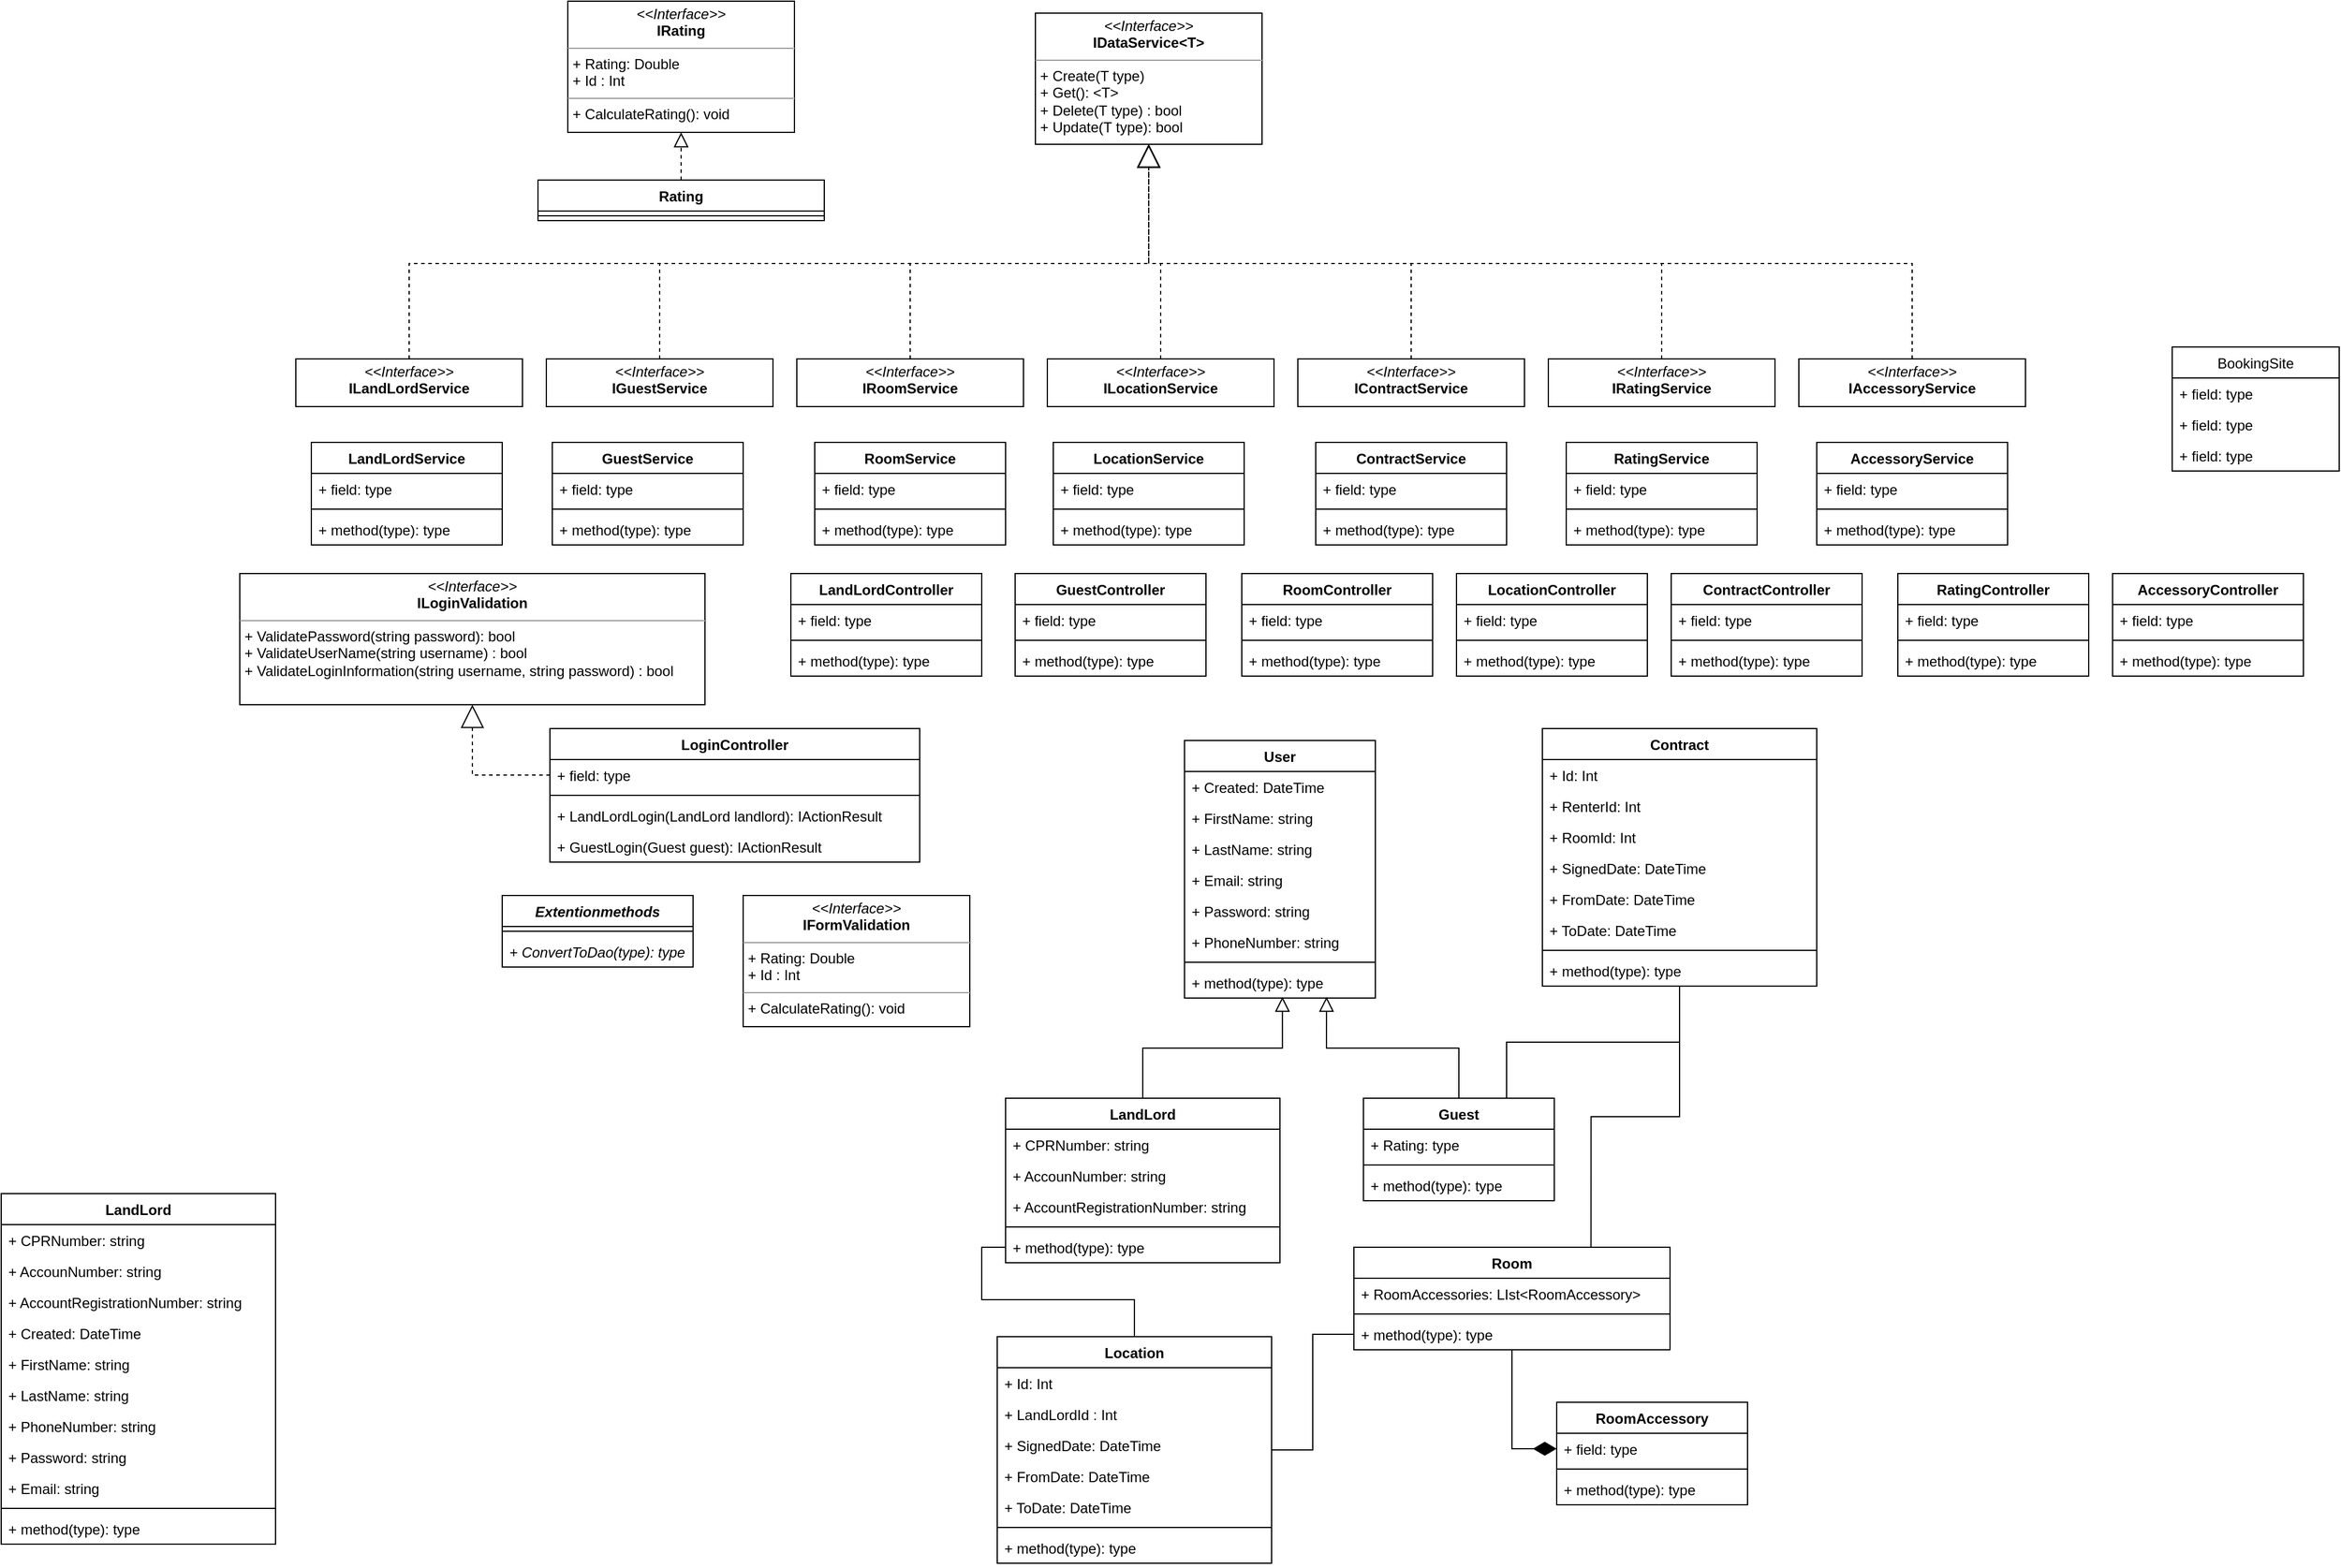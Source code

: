 <mxfile version="21.6.5" type="device">
  <diagram id="4biQvmDp_Y_yOpduVmmc" name="Side-1">
    <mxGraphModel dx="2876" dy="2363" grid="1" gridSize="10" guides="1" tooltips="1" connect="1" arrows="1" fold="1" page="1" pageScale="1" pageWidth="827" pageHeight="1169" math="0" shadow="0">
      <root>
        <mxCell id="0" />
        <mxCell id="1" parent="0" />
        <mxCell id="kvWDK8RokgoOGyrOA1Ub-29" style="edgeStyle=orthogonalEdgeStyle;rounded=0;orthogonalLoop=1;jettySize=auto;html=1;entryX=0.5;entryY=1;entryDx=0;entryDy=0;endArrow=block;endFill=0;startSize=10;endSize=17;dashed=1;" parent="1" source="kvWDK8RokgoOGyrOA1Ub-128" target="kvWDK8RokgoOGyrOA1Ub-27" edge="1">
          <mxGeometry relative="1" as="geometry" />
        </mxCell>
        <mxCell id="f2kxI_nlf2NyQbrQ8l73-9" value="User" style="swimlane;fontStyle=1;align=center;verticalAlign=top;childLayout=stackLayout;horizontal=1;startSize=26;horizontalStack=0;resizeParent=1;resizeParentMax=0;resizeLast=0;collapsible=1;marginBottom=0;" parent="1" vertex="1">
          <mxGeometry x="332" y="-410" width="160" height="216" as="geometry" />
        </mxCell>
        <mxCell id="f2kxI_nlf2NyQbrQ8l73-21" value="+ Created: DateTime" style="text;strokeColor=none;fillColor=none;align=left;verticalAlign=top;spacingLeft=4;spacingRight=4;overflow=hidden;rotatable=0;points=[[0,0.5],[1,0.5]];portConstraint=eastwest;" parent="f2kxI_nlf2NyQbrQ8l73-9" vertex="1">
          <mxGeometry y="26" width="160" height="26" as="geometry" />
        </mxCell>
        <mxCell id="f2kxI_nlf2NyQbrQ8l73-22" value="+ FirstName: string" style="text;strokeColor=none;fillColor=none;align=left;verticalAlign=top;spacingLeft=4;spacingRight=4;overflow=hidden;rotatable=0;points=[[0,0.5],[1,0.5]];portConstraint=eastwest;" parent="f2kxI_nlf2NyQbrQ8l73-9" vertex="1">
          <mxGeometry y="52" width="160" height="26" as="geometry" />
        </mxCell>
        <mxCell id="f2kxI_nlf2NyQbrQ8l73-10" value="+ LastName: string" style="text;strokeColor=none;fillColor=none;align=left;verticalAlign=top;spacingLeft=4;spacingRight=4;overflow=hidden;rotatable=0;points=[[0,0.5],[1,0.5]];portConstraint=eastwest;" parent="f2kxI_nlf2NyQbrQ8l73-9" vertex="1">
          <mxGeometry y="78" width="160" height="26" as="geometry" />
        </mxCell>
        <mxCell id="f2kxI_nlf2NyQbrQ8l73-23" value="+ Email: string" style="text;strokeColor=none;fillColor=none;align=left;verticalAlign=top;spacingLeft=4;spacingRight=4;overflow=hidden;rotatable=0;points=[[0,0.5],[1,0.5]];portConstraint=eastwest;" parent="f2kxI_nlf2NyQbrQ8l73-9" vertex="1">
          <mxGeometry y="104" width="160" height="26" as="geometry" />
        </mxCell>
        <mxCell id="f2kxI_nlf2NyQbrQ8l73-25" value="+ Password: string" style="text;strokeColor=none;fillColor=none;align=left;verticalAlign=top;spacingLeft=4;spacingRight=4;overflow=hidden;rotatable=0;points=[[0,0.5],[1,0.5]];portConstraint=eastwest;" parent="f2kxI_nlf2NyQbrQ8l73-9" vertex="1">
          <mxGeometry y="130" width="160" height="26" as="geometry" />
        </mxCell>
        <mxCell id="f2kxI_nlf2NyQbrQ8l73-24" value="+ PhoneNumber: string" style="text;strokeColor=none;fillColor=none;align=left;verticalAlign=top;spacingLeft=4;spacingRight=4;overflow=hidden;rotatable=0;points=[[0,0.5],[1,0.5]];portConstraint=eastwest;" parent="f2kxI_nlf2NyQbrQ8l73-9" vertex="1">
          <mxGeometry y="156" width="160" height="26" as="geometry" />
        </mxCell>
        <mxCell id="f2kxI_nlf2NyQbrQ8l73-11" value="" style="line;strokeWidth=1;fillColor=none;align=left;verticalAlign=middle;spacingTop=-1;spacingLeft=3;spacingRight=3;rotatable=0;labelPosition=right;points=[];portConstraint=eastwest;strokeColor=inherit;" parent="f2kxI_nlf2NyQbrQ8l73-9" vertex="1">
          <mxGeometry y="182" width="160" height="8" as="geometry" />
        </mxCell>
        <mxCell id="f2kxI_nlf2NyQbrQ8l73-12" value="+ method(type): type" style="text;strokeColor=none;fillColor=none;align=left;verticalAlign=top;spacingLeft=4;spacingRight=4;overflow=hidden;rotatable=0;points=[[0,0.5],[1,0.5]];portConstraint=eastwest;" parent="f2kxI_nlf2NyQbrQ8l73-9" vertex="1">
          <mxGeometry y="190" width="160" height="26" as="geometry" />
        </mxCell>
        <mxCell id="kvWDK8RokgoOGyrOA1Ub-2" style="edgeStyle=orthogonalEdgeStyle;rounded=0;orthogonalLoop=1;jettySize=auto;html=1;entryX=0.513;entryY=0.962;entryDx=0;entryDy=0;entryPerimeter=0;endArrow=block;endFill=0;endSize=10;" parent="1" source="f2kxI_nlf2NyQbrQ8l73-13" target="f2kxI_nlf2NyQbrQ8l73-12" edge="1">
          <mxGeometry relative="1" as="geometry" />
        </mxCell>
        <mxCell id="f2kxI_nlf2NyQbrQ8l73-13" value="LandLord" style="swimlane;fontStyle=1;align=center;verticalAlign=top;childLayout=stackLayout;horizontal=1;startSize=26;horizontalStack=0;resizeParent=1;resizeParentMax=0;resizeLast=0;collapsible=1;marginBottom=0;" parent="1" vertex="1">
          <mxGeometry x="182" y="-110" width="230" height="138" as="geometry" />
        </mxCell>
        <mxCell id="f2kxI_nlf2NyQbrQ8l73-14" value="+ CPRNumber: string" style="text;strokeColor=none;fillColor=none;align=left;verticalAlign=top;spacingLeft=4;spacingRight=4;overflow=hidden;rotatable=0;points=[[0,0.5],[1,0.5]];portConstraint=eastwest;" parent="f2kxI_nlf2NyQbrQ8l73-13" vertex="1">
          <mxGeometry y="26" width="230" height="26" as="geometry" />
        </mxCell>
        <mxCell id="f2kxI_nlf2NyQbrQ8l73-26" value="+ AccounNumber: string" style="text;strokeColor=none;fillColor=none;align=left;verticalAlign=top;spacingLeft=4;spacingRight=4;overflow=hidden;rotatable=0;points=[[0,0.5],[1,0.5]];portConstraint=eastwest;" parent="f2kxI_nlf2NyQbrQ8l73-13" vertex="1">
          <mxGeometry y="52" width="230" height="26" as="geometry" />
        </mxCell>
        <mxCell id="f2kxI_nlf2NyQbrQ8l73-27" value="+ AccountRegistrationNumber: string" style="text;strokeColor=none;fillColor=none;align=left;verticalAlign=top;spacingLeft=4;spacingRight=4;overflow=hidden;rotatable=0;points=[[0,0.5],[1,0.5]];portConstraint=eastwest;" parent="f2kxI_nlf2NyQbrQ8l73-13" vertex="1">
          <mxGeometry y="78" width="230" height="26" as="geometry" />
        </mxCell>
        <mxCell id="f2kxI_nlf2NyQbrQ8l73-15" value="" style="line;strokeWidth=1;fillColor=none;align=left;verticalAlign=middle;spacingTop=-1;spacingLeft=3;spacingRight=3;rotatable=0;labelPosition=right;points=[];portConstraint=eastwest;strokeColor=inherit;" parent="f2kxI_nlf2NyQbrQ8l73-13" vertex="1">
          <mxGeometry y="104" width="230" height="8" as="geometry" />
        </mxCell>
        <mxCell id="f2kxI_nlf2NyQbrQ8l73-16" value="+ method(type): type" style="text;strokeColor=none;fillColor=none;align=left;verticalAlign=top;spacingLeft=4;spacingRight=4;overflow=hidden;rotatable=0;points=[[0,0.5],[1,0.5]];portConstraint=eastwest;" parent="f2kxI_nlf2NyQbrQ8l73-13" vertex="1">
          <mxGeometry y="112" width="230" height="26" as="geometry" />
        </mxCell>
        <mxCell id="kvWDK8RokgoOGyrOA1Ub-1" style="edgeStyle=orthogonalEdgeStyle;rounded=0;orthogonalLoop=1;jettySize=auto;html=1;entryX=0.744;entryY=0.962;entryDx=0;entryDy=0;entryPerimeter=0;endArrow=block;endFill=0;endSize=10;" parent="1" source="f2kxI_nlf2NyQbrQ8l73-17" target="f2kxI_nlf2NyQbrQ8l73-12" edge="1">
          <mxGeometry relative="1" as="geometry" />
        </mxCell>
        <mxCell id="f2kxI_nlf2NyQbrQ8l73-17" value="Guest" style="swimlane;fontStyle=1;align=center;verticalAlign=top;childLayout=stackLayout;horizontal=1;startSize=26;horizontalStack=0;resizeParent=1;resizeParentMax=0;resizeLast=0;collapsible=1;marginBottom=0;" parent="1" vertex="1">
          <mxGeometry x="482" y="-110" width="160" height="86" as="geometry" />
        </mxCell>
        <mxCell id="f2kxI_nlf2NyQbrQ8l73-18" value="+ Rating: type" style="text;strokeColor=none;fillColor=none;align=left;verticalAlign=top;spacingLeft=4;spacingRight=4;overflow=hidden;rotatable=0;points=[[0,0.5],[1,0.5]];portConstraint=eastwest;" parent="f2kxI_nlf2NyQbrQ8l73-17" vertex="1">
          <mxGeometry y="26" width="160" height="26" as="geometry" />
        </mxCell>
        <mxCell id="f2kxI_nlf2NyQbrQ8l73-19" value="" style="line;strokeWidth=1;fillColor=none;align=left;verticalAlign=middle;spacingTop=-1;spacingLeft=3;spacingRight=3;rotatable=0;labelPosition=right;points=[];portConstraint=eastwest;strokeColor=inherit;" parent="f2kxI_nlf2NyQbrQ8l73-17" vertex="1">
          <mxGeometry y="52" width="160" height="8" as="geometry" />
        </mxCell>
        <mxCell id="f2kxI_nlf2NyQbrQ8l73-20" value="+ method(type): type" style="text;strokeColor=none;fillColor=none;align=left;verticalAlign=top;spacingLeft=4;spacingRight=4;overflow=hidden;rotatable=0;points=[[0,0.5],[1,0.5]];portConstraint=eastwest;" parent="f2kxI_nlf2NyQbrQ8l73-17" vertex="1">
          <mxGeometry y="60" width="160" height="26" as="geometry" />
        </mxCell>
        <mxCell id="kvWDK8RokgoOGyrOA1Ub-66" style="edgeStyle=orthogonalEdgeStyle;rounded=0;orthogonalLoop=1;jettySize=auto;html=1;entryX=0.75;entryY=0;entryDx=0;entryDy=0;endArrow=none;endFill=0;startSize=10;endSize=17;" parent="1" source="f2kxI_nlf2NyQbrQ8l73-28" target="kvWDK8RokgoOGyrOA1Ub-3" edge="1">
          <mxGeometry relative="1" as="geometry" />
        </mxCell>
        <mxCell id="kvWDK8RokgoOGyrOA1Ub-67" style="edgeStyle=orthogonalEdgeStyle;rounded=0;orthogonalLoop=1;jettySize=auto;html=1;entryX=0.75;entryY=0;entryDx=0;entryDy=0;endArrow=none;endFill=0;startSize=10;endSize=17;" parent="1" source="f2kxI_nlf2NyQbrQ8l73-28" target="f2kxI_nlf2NyQbrQ8l73-17" edge="1">
          <mxGeometry relative="1" as="geometry" />
        </mxCell>
        <mxCell id="f2kxI_nlf2NyQbrQ8l73-28" value="Contract" style="swimlane;fontStyle=1;align=center;verticalAlign=top;childLayout=stackLayout;horizontal=1;startSize=26;horizontalStack=0;resizeParent=1;resizeParentMax=0;resizeLast=0;collapsible=1;marginBottom=0;" parent="1" vertex="1">
          <mxGeometry x="632" y="-420" width="230" height="216" as="geometry" />
        </mxCell>
        <mxCell id="f2kxI_nlf2NyQbrQ8l73-29" value="+ Id: Int" style="text;strokeColor=none;fillColor=none;align=left;verticalAlign=top;spacingLeft=4;spacingRight=4;overflow=hidden;rotatable=0;points=[[0,0.5],[1,0.5]];portConstraint=eastwest;" parent="f2kxI_nlf2NyQbrQ8l73-28" vertex="1">
          <mxGeometry y="26" width="230" height="26" as="geometry" />
        </mxCell>
        <mxCell id="f2kxI_nlf2NyQbrQ8l73-42" value="+ RenterId: Int" style="text;strokeColor=none;fillColor=none;align=left;verticalAlign=top;spacingLeft=4;spacingRight=4;overflow=hidden;rotatable=0;points=[[0,0.5],[1,0.5]];portConstraint=eastwest;" parent="f2kxI_nlf2NyQbrQ8l73-28" vertex="1">
          <mxGeometry y="52" width="230" height="26" as="geometry" />
        </mxCell>
        <mxCell id="f2kxI_nlf2NyQbrQ8l73-43" value="+ RoomId: Int" style="text;strokeColor=none;fillColor=none;align=left;verticalAlign=top;spacingLeft=4;spacingRight=4;overflow=hidden;rotatable=0;points=[[0,0.5],[1,0.5]];portConstraint=eastwest;" parent="f2kxI_nlf2NyQbrQ8l73-28" vertex="1">
          <mxGeometry y="78" width="230" height="26" as="geometry" />
        </mxCell>
        <mxCell id="f2kxI_nlf2NyQbrQ8l73-30" value="+ SignedDate: DateTime" style="text;strokeColor=none;fillColor=none;align=left;verticalAlign=top;spacingLeft=4;spacingRight=4;overflow=hidden;rotatable=0;points=[[0,0.5],[1,0.5]];portConstraint=eastwest;" parent="f2kxI_nlf2NyQbrQ8l73-28" vertex="1">
          <mxGeometry y="104" width="230" height="26" as="geometry" />
        </mxCell>
        <mxCell id="f2kxI_nlf2NyQbrQ8l73-31" value="+ FromDate: DateTime" style="text;strokeColor=none;fillColor=none;align=left;verticalAlign=top;spacingLeft=4;spacingRight=4;overflow=hidden;rotatable=0;points=[[0,0.5],[1,0.5]];portConstraint=eastwest;" parent="f2kxI_nlf2NyQbrQ8l73-28" vertex="1">
          <mxGeometry y="130" width="230" height="26" as="geometry" />
        </mxCell>
        <mxCell id="f2kxI_nlf2NyQbrQ8l73-34" value="+ ToDate: DateTime" style="text;strokeColor=none;fillColor=none;align=left;verticalAlign=top;spacingLeft=4;spacingRight=4;overflow=hidden;rotatable=0;points=[[0,0.5],[1,0.5]];portConstraint=eastwest;" parent="f2kxI_nlf2NyQbrQ8l73-28" vertex="1">
          <mxGeometry y="156" width="230" height="26" as="geometry" />
        </mxCell>
        <mxCell id="f2kxI_nlf2NyQbrQ8l73-32" value="" style="line;strokeWidth=1;fillColor=none;align=left;verticalAlign=middle;spacingTop=-1;spacingLeft=3;spacingRight=3;rotatable=0;labelPosition=right;points=[];portConstraint=eastwest;strokeColor=inherit;" parent="f2kxI_nlf2NyQbrQ8l73-28" vertex="1">
          <mxGeometry y="182" width="230" height="8" as="geometry" />
        </mxCell>
        <mxCell id="f2kxI_nlf2NyQbrQ8l73-33" value="+ method(type): type" style="text;strokeColor=none;fillColor=none;align=left;verticalAlign=top;spacingLeft=4;spacingRight=4;overflow=hidden;rotatable=0;points=[[0,0.5],[1,0.5]];portConstraint=eastwest;" parent="f2kxI_nlf2NyQbrQ8l73-28" vertex="1">
          <mxGeometry y="190" width="230" height="26" as="geometry" />
        </mxCell>
        <mxCell id="kvWDK8RokgoOGyrOA1Ub-68" style="edgeStyle=orthogonalEdgeStyle;rounded=0;orthogonalLoop=1;jettySize=auto;html=1;endArrow=none;endFill=0;startSize=10;endSize=17;" parent="1" source="f2kxI_nlf2NyQbrQ8l73-35" target="f2kxI_nlf2NyQbrQ8l73-16" edge="1">
          <mxGeometry relative="1" as="geometry" />
        </mxCell>
        <mxCell id="kvWDK8RokgoOGyrOA1Ub-69" style="edgeStyle=orthogonalEdgeStyle;rounded=0;orthogonalLoop=1;jettySize=auto;html=1;endArrow=none;endFill=0;startSize=10;endSize=17;" parent="1" source="f2kxI_nlf2NyQbrQ8l73-35" target="kvWDK8RokgoOGyrOA1Ub-6" edge="1">
          <mxGeometry relative="1" as="geometry" />
        </mxCell>
        <mxCell id="f2kxI_nlf2NyQbrQ8l73-35" value="Location" style="swimlane;fontStyle=1;align=center;verticalAlign=top;childLayout=stackLayout;horizontal=1;startSize=26;horizontalStack=0;resizeParent=1;resizeParentMax=0;resizeLast=0;collapsible=1;marginBottom=0;" parent="1" vertex="1">
          <mxGeometry x="175" y="90" width="230" height="190" as="geometry" />
        </mxCell>
        <mxCell id="f2kxI_nlf2NyQbrQ8l73-36" value="+ Id: Int" style="text;strokeColor=none;fillColor=none;align=left;verticalAlign=top;spacingLeft=4;spacingRight=4;overflow=hidden;rotatable=0;points=[[0,0.5],[1,0.5]];portConstraint=eastwest;" parent="f2kxI_nlf2NyQbrQ8l73-35" vertex="1">
          <mxGeometry y="26" width="230" height="26" as="geometry" />
        </mxCell>
        <mxCell id="kvWDK8RokgoOGyrOA1Ub-20" value="+ LandLordId : Int" style="text;strokeColor=none;fillColor=none;align=left;verticalAlign=top;spacingLeft=4;spacingRight=4;overflow=hidden;rotatable=0;points=[[0,0.5],[1,0.5]];portConstraint=eastwest;" parent="f2kxI_nlf2NyQbrQ8l73-35" vertex="1">
          <mxGeometry y="52" width="230" height="26" as="geometry" />
        </mxCell>
        <mxCell id="f2kxI_nlf2NyQbrQ8l73-37" value="+ SignedDate: DateTime" style="text;strokeColor=none;fillColor=none;align=left;verticalAlign=top;spacingLeft=4;spacingRight=4;overflow=hidden;rotatable=0;points=[[0,0.5],[1,0.5]];portConstraint=eastwest;" parent="f2kxI_nlf2NyQbrQ8l73-35" vertex="1">
          <mxGeometry y="78" width="230" height="26" as="geometry" />
        </mxCell>
        <mxCell id="f2kxI_nlf2NyQbrQ8l73-38" value="+ FromDate: DateTime" style="text;strokeColor=none;fillColor=none;align=left;verticalAlign=top;spacingLeft=4;spacingRight=4;overflow=hidden;rotatable=0;points=[[0,0.5],[1,0.5]];portConstraint=eastwest;" parent="f2kxI_nlf2NyQbrQ8l73-35" vertex="1">
          <mxGeometry y="104" width="230" height="26" as="geometry" />
        </mxCell>
        <mxCell id="f2kxI_nlf2NyQbrQ8l73-39" value="+ ToDate: DateTime" style="text;strokeColor=none;fillColor=none;align=left;verticalAlign=top;spacingLeft=4;spacingRight=4;overflow=hidden;rotatable=0;points=[[0,0.5],[1,0.5]];portConstraint=eastwest;" parent="f2kxI_nlf2NyQbrQ8l73-35" vertex="1">
          <mxGeometry y="130" width="230" height="26" as="geometry" />
        </mxCell>
        <mxCell id="f2kxI_nlf2NyQbrQ8l73-40" value="" style="line;strokeWidth=1;fillColor=none;align=left;verticalAlign=middle;spacingTop=-1;spacingLeft=3;spacingRight=3;rotatable=0;labelPosition=right;points=[];portConstraint=eastwest;strokeColor=inherit;" parent="f2kxI_nlf2NyQbrQ8l73-35" vertex="1">
          <mxGeometry y="156" width="230" height="8" as="geometry" />
        </mxCell>
        <mxCell id="f2kxI_nlf2NyQbrQ8l73-41" value="+ method(type): type" style="text;strokeColor=none;fillColor=none;align=left;verticalAlign=top;spacingLeft=4;spacingRight=4;overflow=hidden;rotatable=0;points=[[0,0.5],[1,0.5]];portConstraint=eastwest;" parent="f2kxI_nlf2NyQbrQ8l73-35" vertex="1">
          <mxGeometry y="164" width="230" height="26" as="geometry" />
        </mxCell>
        <mxCell id="kvWDK8RokgoOGyrOA1Ub-19" style="edgeStyle=orthogonalEdgeStyle;rounded=0;orthogonalLoop=1;jettySize=auto;html=1;entryX=0;entryY=0.5;entryDx=0;entryDy=0;endArrow=diamondThin;endFill=1;endSize=17;startSize=10;" parent="1" source="kvWDK8RokgoOGyrOA1Ub-3" target="kvWDK8RokgoOGyrOA1Ub-8" edge="1">
          <mxGeometry relative="1" as="geometry" />
        </mxCell>
        <mxCell id="kvWDK8RokgoOGyrOA1Ub-3" value="Room" style="swimlane;fontStyle=1;align=center;verticalAlign=top;childLayout=stackLayout;horizontal=1;startSize=26;horizontalStack=0;resizeParent=1;resizeParentMax=0;resizeLast=0;collapsible=1;marginBottom=0;" parent="1" vertex="1">
          <mxGeometry x="474" y="15" width="265" height="86" as="geometry" />
        </mxCell>
        <mxCell id="kvWDK8RokgoOGyrOA1Ub-4" value="+ RoomAccessories: LIst&lt;RoomAccessory&gt;" style="text;strokeColor=none;fillColor=none;align=left;verticalAlign=top;spacingLeft=4;spacingRight=4;overflow=hidden;rotatable=0;points=[[0,0.5],[1,0.5]];portConstraint=eastwest;" parent="kvWDK8RokgoOGyrOA1Ub-3" vertex="1">
          <mxGeometry y="26" width="265" height="26" as="geometry" />
        </mxCell>
        <mxCell id="kvWDK8RokgoOGyrOA1Ub-5" value="" style="line;strokeWidth=1;fillColor=none;align=left;verticalAlign=middle;spacingTop=-1;spacingLeft=3;spacingRight=3;rotatable=0;labelPosition=right;points=[];portConstraint=eastwest;strokeColor=inherit;" parent="kvWDK8RokgoOGyrOA1Ub-3" vertex="1">
          <mxGeometry y="52" width="265" height="8" as="geometry" />
        </mxCell>
        <mxCell id="kvWDK8RokgoOGyrOA1Ub-6" value="+ method(type): type" style="text;strokeColor=none;fillColor=none;align=left;verticalAlign=top;spacingLeft=4;spacingRight=4;overflow=hidden;rotatable=0;points=[[0,0.5],[1,0.5]];portConstraint=eastwest;" parent="kvWDK8RokgoOGyrOA1Ub-3" vertex="1">
          <mxGeometry y="60" width="265" height="26" as="geometry" />
        </mxCell>
        <mxCell id="kvWDK8RokgoOGyrOA1Ub-7" value="RoomAccessory" style="swimlane;fontStyle=1;align=center;verticalAlign=top;childLayout=stackLayout;horizontal=1;startSize=26;horizontalStack=0;resizeParent=1;resizeParentMax=0;resizeLast=0;collapsible=1;marginBottom=0;" parent="1" vertex="1">
          <mxGeometry x="644" y="145" width="160" height="86" as="geometry" />
        </mxCell>
        <mxCell id="kvWDK8RokgoOGyrOA1Ub-8" value="+ field: type" style="text;strokeColor=none;fillColor=none;align=left;verticalAlign=top;spacingLeft=4;spacingRight=4;overflow=hidden;rotatable=0;points=[[0,0.5],[1,0.5]];portConstraint=eastwest;" parent="kvWDK8RokgoOGyrOA1Ub-7" vertex="1">
          <mxGeometry y="26" width="160" height="26" as="geometry" />
        </mxCell>
        <mxCell id="kvWDK8RokgoOGyrOA1Ub-9" value="" style="line;strokeWidth=1;fillColor=none;align=left;verticalAlign=middle;spacingTop=-1;spacingLeft=3;spacingRight=3;rotatable=0;labelPosition=right;points=[];portConstraint=eastwest;strokeColor=inherit;" parent="kvWDK8RokgoOGyrOA1Ub-7" vertex="1">
          <mxGeometry y="52" width="160" height="8" as="geometry" />
        </mxCell>
        <mxCell id="kvWDK8RokgoOGyrOA1Ub-10" value="+ method(type): type" style="text;strokeColor=none;fillColor=none;align=left;verticalAlign=top;spacingLeft=4;spacingRight=4;overflow=hidden;rotatable=0;points=[[0,0.5],[1,0.5]];portConstraint=eastwest;" parent="kvWDK8RokgoOGyrOA1Ub-7" vertex="1">
          <mxGeometry y="60" width="160" height="26" as="geometry" />
        </mxCell>
        <mxCell id="kvWDK8RokgoOGyrOA1Ub-18" style="edgeStyle=orthogonalEdgeStyle;rounded=0;orthogonalLoop=1;jettySize=auto;html=1;endArrow=block;endFill=0;endSize=10;dashed=1;" parent="1" source="kvWDK8RokgoOGyrOA1Ub-11" target="kvWDK8RokgoOGyrOA1Ub-17" edge="1">
          <mxGeometry relative="1" as="geometry" />
        </mxCell>
        <mxCell id="kvWDK8RokgoOGyrOA1Ub-11" value="Rating" style="swimlane;fontStyle=1;align=center;verticalAlign=top;childLayout=stackLayout;horizontal=1;startSize=26;horizontalStack=0;resizeParent=1;resizeParentMax=0;resizeLast=0;collapsible=1;marginBottom=0;" parent="1" vertex="1">
          <mxGeometry x="-210" y="-880" width="240" height="34" as="geometry" />
        </mxCell>
        <mxCell id="kvWDK8RokgoOGyrOA1Ub-13" value="" style="line;strokeWidth=1;fillColor=none;align=left;verticalAlign=middle;spacingTop=-1;spacingLeft=3;spacingRight=3;rotatable=0;labelPosition=right;points=[];portConstraint=eastwest;strokeColor=inherit;" parent="kvWDK8RokgoOGyrOA1Ub-11" vertex="1">
          <mxGeometry y="26" width="240" height="8" as="geometry" />
        </mxCell>
        <mxCell id="kvWDK8RokgoOGyrOA1Ub-17" value="&lt;p style=&quot;margin:0px;margin-top:4px;text-align:center;&quot;&gt;&lt;i&gt;&amp;lt;&amp;lt;Interface&amp;gt;&amp;gt;&lt;/i&gt;&lt;br&gt;&lt;b&gt;IRating&lt;/b&gt;&lt;/p&gt;&lt;hr size=&quot;1&quot;&gt;&lt;p style=&quot;margin:0px;margin-left:4px;&quot;&gt;+ Rating: Double&lt;br&gt;&lt;/p&gt;&lt;p style=&quot;margin:0px;margin-left:4px;&quot;&gt;+ Id : Int&lt;/p&gt;&lt;hr size=&quot;1&quot;&gt;&lt;p style=&quot;margin:0px;margin-left:4px;&quot;&gt;+ CalculateRating(): void&lt;br&gt;&lt;/p&gt;" style="verticalAlign=top;align=left;overflow=fill;fontSize=12;fontFamily=Helvetica;html=1;" parent="1" vertex="1">
          <mxGeometry x="-185" y="-1030" width="190" height="110" as="geometry" />
        </mxCell>
        <mxCell id="kvWDK8RokgoOGyrOA1Ub-31" style="edgeStyle=orthogonalEdgeStyle;rounded=0;orthogonalLoop=1;jettySize=auto;html=1;entryX=0.5;entryY=1;entryDx=0;entryDy=0;dashed=1;endArrow=block;endFill=0;startSize=10;endSize=17;" parent="1" source="kvWDK8RokgoOGyrOA1Ub-26" target="kvWDK8RokgoOGyrOA1Ub-30" edge="1">
          <mxGeometry relative="1" as="geometry">
            <Array as="points">
              <mxPoint x="-318" y="-810" />
              <mxPoint x="302" y="-810" />
            </Array>
          </mxGeometry>
        </mxCell>
        <mxCell id="kvWDK8RokgoOGyrOA1Ub-26" value="&lt;p style=&quot;margin:0px;margin-top:4px;text-align:center;&quot;&gt;&lt;i&gt;&amp;lt;&amp;lt;Interface&amp;gt;&amp;gt;&lt;/i&gt;&lt;br&gt;&lt;b&gt;ILandLordService&lt;/b&gt;&lt;/p&gt;" style="verticalAlign=top;align=left;overflow=fill;fontSize=12;fontFamily=Helvetica;html=1;" parent="1" vertex="1">
          <mxGeometry x="-413" y="-730" width="190" height="40" as="geometry" />
        </mxCell>
        <mxCell id="kvWDK8RokgoOGyrOA1Ub-27" value="&lt;p style=&quot;margin:0px;margin-top:4px;text-align:center;&quot;&gt;&lt;i&gt;&amp;lt;&amp;lt;Interface&amp;gt;&amp;gt;&lt;/i&gt;&lt;br&gt;&lt;b&gt;ILoginValidation&lt;/b&gt;&lt;/p&gt;&lt;hr size=&quot;1&quot;&gt;&lt;p style=&quot;margin:0px;margin-left:4px;&quot;&gt;+ ValidatePassword(string password): bool&lt;br&gt;&lt;/p&gt;&lt;p style=&quot;margin:0px;margin-left:4px;&quot;&gt;+ ValidateUserName(string username) : bool&lt;/p&gt;&lt;p style=&quot;margin:0px;margin-left:4px;&quot;&gt;+ ValidateLoginInformation(string username, string password) : bool&lt;/p&gt;" style="verticalAlign=top;align=left;overflow=fill;fontSize=12;fontFamily=Helvetica;html=1;" parent="1" vertex="1">
          <mxGeometry x="-460" y="-550" width="390" height="110" as="geometry" />
        </mxCell>
        <mxCell id="kvWDK8RokgoOGyrOA1Ub-28" value="&lt;p style=&quot;margin:0px;margin-top:4px;text-align:center;&quot;&gt;&lt;i&gt;&amp;lt;&amp;lt;Interface&amp;gt;&amp;gt;&lt;/i&gt;&lt;br&gt;&lt;b&gt;IFormValidation&lt;/b&gt;&lt;/p&gt;&lt;hr size=&quot;1&quot;&gt;&lt;p style=&quot;margin:0px;margin-left:4px;&quot;&gt;+ Rating: Double&lt;br&gt;&lt;/p&gt;&lt;p style=&quot;margin:0px;margin-left:4px;&quot;&gt;+ Id : Int&lt;/p&gt;&lt;hr size=&quot;1&quot;&gt;&lt;p style=&quot;margin:0px;margin-left:4px;&quot;&gt;+ CalculateRating(): void&lt;br&gt;&lt;/p&gt;" style="verticalAlign=top;align=left;overflow=fill;fontSize=12;fontFamily=Helvetica;html=1;" parent="1" vertex="1">
          <mxGeometry x="-38" y="-280" width="190" height="110" as="geometry" />
        </mxCell>
        <mxCell id="kvWDK8RokgoOGyrOA1Ub-30" value="&lt;p style=&quot;margin:0px;margin-top:4px;text-align:center;&quot;&gt;&lt;i&gt;&amp;lt;&amp;lt;Interface&amp;gt;&amp;gt;&lt;/i&gt;&lt;br&gt;&lt;b&gt;IDataService&amp;lt;T&amp;gt;&lt;/b&gt;&lt;/p&gt;&lt;hr size=&quot;1&quot;&gt;&lt;p style=&quot;margin:0px;margin-left:4px;&quot;&gt;+ Create(T type)&lt;/p&gt;&lt;p style=&quot;margin:0px;margin-left:4px;&quot;&gt;+ Get(): &amp;lt;T&amp;gt;&lt;br&gt;&lt;/p&gt;&lt;p style=&quot;margin:0px;margin-left:4px;&quot;&gt;+ Delete(T type) : bool&lt;/p&gt;&lt;p style=&quot;margin:0px;margin-left:4px;&quot;&gt;+ Update(T type): bool&lt;/p&gt;&lt;p style=&quot;margin:0px;margin-left:4px;&quot;&gt;&lt;br&gt;&lt;/p&gt;&lt;p style=&quot;margin:0px;margin-left:4px;&quot;&gt;&lt;br&gt;&lt;/p&gt;" style="verticalAlign=top;align=left;overflow=fill;fontSize=12;fontFamily=Helvetica;html=1;" parent="1" vertex="1">
          <mxGeometry x="207" y="-1020" width="190" height="110" as="geometry" />
        </mxCell>
        <mxCell id="kvWDK8RokgoOGyrOA1Ub-38" style="edgeStyle=orthogonalEdgeStyle;rounded=0;orthogonalLoop=1;jettySize=auto;html=1;entryX=0.5;entryY=1;entryDx=0;entryDy=0;dashed=1;endArrow=block;endFill=0;startSize=10;endSize=17;" parent="1" source="kvWDK8RokgoOGyrOA1Ub-32" target="kvWDK8RokgoOGyrOA1Ub-30" edge="1">
          <mxGeometry relative="1" as="geometry">
            <Array as="points">
              <mxPoint x="-108" y="-810" />
              <mxPoint x="302" y="-810" />
            </Array>
          </mxGeometry>
        </mxCell>
        <mxCell id="kvWDK8RokgoOGyrOA1Ub-32" value="&lt;p style=&quot;margin:0px;margin-top:4px;text-align:center;&quot;&gt;&lt;i&gt;&amp;lt;&amp;lt;Interface&amp;gt;&amp;gt;&lt;/i&gt;&lt;br&gt;&lt;b&gt;IGuestService&lt;/b&gt;&lt;/p&gt;" style="verticalAlign=top;align=left;overflow=fill;fontSize=12;fontFamily=Helvetica;html=1;" parent="1" vertex="1">
          <mxGeometry x="-203" y="-730" width="190" height="40" as="geometry" />
        </mxCell>
        <mxCell id="kvWDK8RokgoOGyrOA1Ub-39" style="edgeStyle=orthogonalEdgeStyle;rounded=0;orthogonalLoop=1;jettySize=auto;html=1;entryX=0.5;entryY=1;entryDx=0;entryDy=0;dashed=1;endArrow=block;endFill=0;startSize=10;endSize=17;" parent="1" source="kvWDK8RokgoOGyrOA1Ub-33" target="kvWDK8RokgoOGyrOA1Ub-30" edge="1">
          <mxGeometry relative="1" as="geometry">
            <Array as="points">
              <mxPoint x="102" y="-810" />
              <mxPoint x="302" y="-810" />
            </Array>
          </mxGeometry>
        </mxCell>
        <mxCell id="kvWDK8RokgoOGyrOA1Ub-33" value="&lt;p style=&quot;margin:0px;margin-top:4px;text-align:center;&quot;&gt;&lt;i&gt;&amp;lt;&amp;lt;Interface&amp;gt;&amp;gt;&lt;/i&gt;&lt;br&gt;&lt;b&gt;IRoomService&lt;/b&gt;&lt;/p&gt;" style="verticalAlign=top;align=left;overflow=fill;fontSize=12;fontFamily=Helvetica;html=1;" parent="1" vertex="1">
          <mxGeometry x="7" y="-730" width="190" height="40" as="geometry" />
        </mxCell>
        <mxCell id="kvWDK8RokgoOGyrOA1Ub-40" style="edgeStyle=orthogonalEdgeStyle;rounded=0;orthogonalLoop=1;jettySize=auto;html=1;dashed=1;endArrow=block;endFill=0;startSize=10;endSize=17;" parent="1" source="kvWDK8RokgoOGyrOA1Ub-34" target="kvWDK8RokgoOGyrOA1Ub-30" edge="1">
          <mxGeometry relative="1" as="geometry">
            <Array as="points">
              <mxPoint x="312" y="-810" />
              <mxPoint x="302" y="-810" />
            </Array>
          </mxGeometry>
        </mxCell>
        <mxCell id="kvWDK8RokgoOGyrOA1Ub-34" value="&lt;p style=&quot;margin:0px;margin-top:4px;text-align:center;&quot;&gt;&lt;i&gt;&amp;lt;&amp;lt;Interface&amp;gt;&amp;gt;&lt;/i&gt;&lt;br&gt;&lt;b&gt;ILocationService&lt;/b&gt;&lt;/p&gt;" style="verticalAlign=top;align=left;overflow=fill;fontSize=12;fontFamily=Helvetica;html=1;" parent="1" vertex="1">
          <mxGeometry x="217" y="-730" width="190" height="40" as="geometry" />
        </mxCell>
        <mxCell id="kvWDK8RokgoOGyrOA1Ub-41" style="edgeStyle=orthogonalEdgeStyle;rounded=0;orthogonalLoop=1;jettySize=auto;html=1;dashed=1;endArrow=block;endFill=0;startSize=10;endSize=17;" parent="1" source="kvWDK8RokgoOGyrOA1Ub-35" target="kvWDK8RokgoOGyrOA1Ub-30" edge="1">
          <mxGeometry relative="1" as="geometry">
            <Array as="points">
              <mxPoint x="522" y="-810" />
              <mxPoint x="302" y="-810" />
            </Array>
          </mxGeometry>
        </mxCell>
        <mxCell id="kvWDK8RokgoOGyrOA1Ub-35" value="&lt;p style=&quot;margin:0px;margin-top:4px;text-align:center;&quot;&gt;&lt;i&gt;&amp;lt;&amp;lt;Interface&amp;gt;&amp;gt;&lt;/i&gt;&lt;br&gt;&lt;b&gt;IContractService&lt;/b&gt;&lt;/p&gt;" style="verticalAlign=top;align=left;overflow=fill;fontSize=12;fontFamily=Helvetica;html=1;" parent="1" vertex="1">
          <mxGeometry x="427" y="-730" width="190" height="40" as="geometry" />
        </mxCell>
        <mxCell id="kvWDK8RokgoOGyrOA1Ub-42" style="edgeStyle=orthogonalEdgeStyle;rounded=0;orthogonalLoop=1;jettySize=auto;html=1;dashed=1;endArrow=block;endFill=0;startSize=10;endSize=17;" parent="1" source="kvWDK8RokgoOGyrOA1Ub-36" target="kvWDK8RokgoOGyrOA1Ub-30" edge="1">
          <mxGeometry relative="1" as="geometry">
            <Array as="points">
              <mxPoint x="732" y="-810" />
              <mxPoint x="302" y="-810" />
            </Array>
          </mxGeometry>
        </mxCell>
        <mxCell id="kvWDK8RokgoOGyrOA1Ub-36" value="&lt;p style=&quot;margin:0px;margin-top:4px;text-align:center;&quot;&gt;&lt;i&gt;&amp;lt;&amp;lt;Interface&amp;gt;&amp;gt;&lt;/i&gt;&lt;br&gt;&lt;b&gt;IRatingService&lt;/b&gt;&lt;/p&gt;" style="verticalAlign=top;align=left;overflow=fill;fontSize=12;fontFamily=Helvetica;html=1;" parent="1" vertex="1">
          <mxGeometry x="637" y="-730" width="190" height="40" as="geometry" />
        </mxCell>
        <mxCell id="kvWDK8RokgoOGyrOA1Ub-43" style="edgeStyle=orthogonalEdgeStyle;rounded=0;orthogonalLoop=1;jettySize=auto;html=1;dashed=1;endArrow=block;endFill=0;startSize=10;endSize=17;" parent="1" source="kvWDK8RokgoOGyrOA1Ub-37" target="kvWDK8RokgoOGyrOA1Ub-30" edge="1">
          <mxGeometry relative="1" as="geometry">
            <Array as="points">
              <mxPoint x="942" y="-810" />
              <mxPoint x="302" y="-810" />
            </Array>
          </mxGeometry>
        </mxCell>
        <mxCell id="kvWDK8RokgoOGyrOA1Ub-37" value="&lt;p style=&quot;margin:0px;margin-top:4px;text-align:center;&quot;&gt;&lt;i&gt;&amp;lt;&amp;lt;Interface&amp;gt;&amp;gt;&lt;/i&gt;&lt;br&gt;&lt;b&gt;IAccessoryService&lt;/b&gt;&lt;/p&gt;" style="verticalAlign=top;align=left;overflow=fill;fontSize=12;fontFamily=Helvetica;html=1;" parent="1" vertex="1">
          <mxGeometry x="847" y="-730" width="190" height="40" as="geometry" />
        </mxCell>
        <mxCell id="kvWDK8RokgoOGyrOA1Ub-45" value="BookingSite" style="swimlane;fontStyle=0;childLayout=stackLayout;horizontal=1;startSize=26;fillColor=none;horizontalStack=0;resizeParent=1;resizeParentMax=0;resizeLast=0;collapsible=1;marginBottom=0;" parent="1" vertex="1">
          <mxGeometry x="1160" y="-740" width="140" height="104" as="geometry" />
        </mxCell>
        <mxCell id="kvWDK8RokgoOGyrOA1Ub-46" value="+ field: type" style="text;strokeColor=none;fillColor=none;align=left;verticalAlign=top;spacingLeft=4;spacingRight=4;overflow=hidden;rotatable=0;points=[[0,0.5],[1,0.5]];portConstraint=eastwest;" parent="kvWDK8RokgoOGyrOA1Ub-45" vertex="1">
          <mxGeometry y="26" width="140" height="26" as="geometry" />
        </mxCell>
        <mxCell id="kvWDK8RokgoOGyrOA1Ub-47" value="+ field: type" style="text;strokeColor=none;fillColor=none;align=left;verticalAlign=top;spacingLeft=4;spacingRight=4;overflow=hidden;rotatable=0;points=[[0,0.5],[1,0.5]];portConstraint=eastwest;" parent="kvWDK8RokgoOGyrOA1Ub-45" vertex="1">
          <mxGeometry y="52" width="140" height="26" as="geometry" />
        </mxCell>
        <mxCell id="kvWDK8RokgoOGyrOA1Ub-48" value="+ field: type" style="text;strokeColor=none;fillColor=none;align=left;verticalAlign=top;spacingLeft=4;spacingRight=4;overflow=hidden;rotatable=0;points=[[0,0.5],[1,0.5]];portConstraint=eastwest;" parent="kvWDK8RokgoOGyrOA1Ub-45" vertex="1">
          <mxGeometry y="78" width="140" height="26" as="geometry" />
        </mxCell>
        <mxCell id="kvWDK8RokgoOGyrOA1Ub-49" value="LandLord" style="swimlane;fontStyle=1;align=center;verticalAlign=top;childLayout=stackLayout;horizontal=1;startSize=26;horizontalStack=0;resizeParent=1;resizeParentMax=0;resizeLast=0;collapsible=1;marginBottom=0;" parent="1" vertex="1">
          <mxGeometry x="-660" y="-30" width="230" height="294" as="geometry" />
        </mxCell>
        <mxCell id="kvWDK8RokgoOGyrOA1Ub-50" value="+ CPRNumber: string" style="text;strokeColor=none;fillColor=none;align=left;verticalAlign=top;spacingLeft=4;spacingRight=4;overflow=hidden;rotatable=0;points=[[0,0.5],[1,0.5]];portConstraint=eastwest;" parent="kvWDK8RokgoOGyrOA1Ub-49" vertex="1">
          <mxGeometry y="26" width="230" height="26" as="geometry" />
        </mxCell>
        <mxCell id="kvWDK8RokgoOGyrOA1Ub-51" value="+ AccounNumber: string" style="text;strokeColor=none;fillColor=none;align=left;verticalAlign=top;spacingLeft=4;spacingRight=4;overflow=hidden;rotatable=0;points=[[0,0.5],[1,0.5]];portConstraint=eastwest;" parent="kvWDK8RokgoOGyrOA1Ub-49" vertex="1">
          <mxGeometry y="52" width="230" height="26" as="geometry" />
        </mxCell>
        <mxCell id="kvWDK8RokgoOGyrOA1Ub-52" value="+ AccountRegistrationNumber: string" style="text;strokeColor=none;fillColor=none;align=left;verticalAlign=top;spacingLeft=4;spacingRight=4;overflow=hidden;rotatable=0;points=[[0,0.5],[1,0.5]];portConstraint=eastwest;" parent="kvWDK8RokgoOGyrOA1Ub-49" vertex="1">
          <mxGeometry y="78" width="230" height="26" as="geometry" />
        </mxCell>
        <mxCell id="kvWDK8RokgoOGyrOA1Ub-55" value="+ Created: DateTime" style="text;strokeColor=none;fillColor=none;align=left;verticalAlign=top;spacingLeft=4;spacingRight=4;overflow=hidden;rotatable=0;points=[[0,0.5],[1,0.5]];portConstraint=eastwest;" parent="kvWDK8RokgoOGyrOA1Ub-49" vertex="1">
          <mxGeometry y="104" width="230" height="26" as="geometry" />
        </mxCell>
        <mxCell id="kvWDK8RokgoOGyrOA1Ub-56" value="+ FirstName: string" style="text;strokeColor=none;fillColor=none;align=left;verticalAlign=top;spacingLeft=4;spacingRight=4;overflow=hidden;rotatable=0;points=[[0,0.5],[1,0.5]];portConstraint=eastwest;" parent="kvWDK8RokgoOGyrOA1Ub-49" vertex="1">
          <mxGeometry y="130" width="230" height="26" as="geometry" />
        </mxCell>
        <mxCell id="kvWDK8RokgoOGyrOA1Ub-57" value="+ LastName: string" style="text;strokeColor=none;fillColor=none;align=left;verticalAlign=top;spacingLeft=4;spacingRight=4;overflow=hidden;rotatable=0;points=[[0,0.5],[1,0.5]];portConstraint=eastwest;" parent="kvWDK8RokgoOGyrOA1Ub-49" vertex="1">
          <mxGeometry y="156" width="230" height="26" as="geometry" />
        </mxCell>
        <mxCell id="kvWDK8RokgoOGyrOA1Ub-60" value="+ PhoneNumber: string" style="text;strokeColor=none;fillColor=none;align=left;verticalAlign=top;spacingLeft=4;spacingRight=4;overflow=hidden;rotatable=0;points=[[0,0.5],[1,0.5]];portConstraint=eastwest;" parent="kvWDK8RokgoOGyrOA1Ub-49" vertex="1">
          <mxGeometry y="182" width="230" height="26" as="geometry" />
        </mxCell>
        <mxCell id="kvWDK8RokgoOGyrOA1Ub-59" value="+ Password: string" style="text;strokeColor=none;fillColor=none;align=left;verticalAlign=top;spacingLeft=4;spacingRight=4;overflow=hidden;rotatable=0;points=[[0,0.5],[1,0.5]];portConstraint=eastwest;" parent="kvWDK8RokgoOGyrOA1Ub-49" vertex="1">
          <mxGeometry y="208" width="230" height="26" as="geometry" />
        </mxCell>
        <mxCell id="kvWDK8RokgoOGyrOA1Ub-58" value="+ Email: string" style="text;strokeColor=none;fillColor=none;align=left;verticalAlign=top;spacingLeft=4;spacingRight=4;overflow=hidden;rotatable=0;points=[[0,0.5],[1,0.5]];portConstraint=eastwest;" parent="kvWDK8RokgoOGyrOA1Ub-49" vertex="1">
          <mxGeometry y="234" width="230" height="26" as="geometry" />
        </mxCell>
        <mxCell id="kvWDK8RokgoOGyrOA1Ub-53" value="" style="line;strokeWidth=1;fillColor=none;align=left;verticalAlign=middle;spacingTop=-1;spacingLeft=3;spacingRight=3;rotatable=0;labelPosition=right;points=[];portConstraint=eastwest;strokeColor=inherit;" parent="kvWDK8RokgoOGyrOA1Ub-49" vertex="1">
          <mxGeometry y="260" width="230" height="8" as="geometry" />
        </mxCell>
        <mxCell id="kvWDK8RokgoOGyrOA1Ub-54" value="+ method(type): type" style="text;strokeColor=none;fillColor=none;align=left;verticalAlign=top;spacingLeft=4;spacingRight=4;overflow=hidden;rotatable=0;points=[[0,0.5],[1,0.5]];portConstraint=eastwest;" parent="kvWDK8RokgoOGyrOA1Ub-49" vertex="1">
          <mxGeometry y="268" width="230" height="26" as="geometry" />
        </mxCell>
        <mxCell id="kvWDK8RokgoOGyrOA1Ub-62" value="Extentionmethods" style="swimlane;fontStyle=3;align=center;verticalAlign=top;childLayout=stackLayout;horizontal=1;startSize=26;horizontalStack=0;resizeParent=1;resizeParentMax=0;resizeLast=0;collapsible=1;marginBottom=0;" parent="1" vertex="1">
          <mxGeometry x="-240" y="-280" width="160" height="60" as="geometry" />
        </mxCell>
        <mxCell id="kvWDK8RokgoOGyrOA1Ub-64" value="" style="line;strokeWidth=1;fillColor=none;align=left;verticalAlign=middle;spacingTop=-1;spacingLeft=3;spacingRight=3;rotatable=0;labelPosition=right;points=[];portConstraint=eastwest;strokeColor=inherit;" parent="kvWDK8RokgoOGyrOA1Ub-62" vertex="1">
          <mxGeometry y="26" width="160" height="8" as="geometry" />
        </mxCell>
        <mxCell id="kvWDK8RokgoOGyrOA1Ub-65" value="+ ConvertToDao(type): type" style="text;strokeColor=none;fillColor=none;align=left;verticalAlign=top;spacingLeft=4;spacingRight=4;overflow=hidden;rotatable=0;points=[[0,0.5],[1,0.5]];portConstraint=eastwest;fontStyle=2" parent="kvWDK8RokgoOGyrOA1Ub-62" vertex="1">
          <mxGeometry y="34" width="160" height="26" as="geometry" />
        </mxCell>
        <mxCell id="kvWDK8RokgoOGyrOA1Ub-71" value="LandLordService" style="swimlane;fontStyle=1;align=center;verticalAlign=top;childLayout=stackLayout;horizontal=1;startSize=26;horizontalStack=0;resizeParent=1;resizeParentMax=0;resizeLast=0;collapsible=1;marginBottom=0;" parent="1" vertex="1">
          <mxGeometry x="-400" y="-660" width="160" height="86" as="geometry" />
        </mxCell>
        <mxCell id="kvWDK8RokgoOGyrOA1Ub-72" value="+ field: type" style="text;strokeColor=none;fillColor=none;align=left;verticalAlign=top;spacingLeft=4;spacingRight=4;overflow=hidden;rotatable=0;points=[[0,0.5],[1,0.5]];portConstraint=eastwest;" parent="kvWDK8RokgoOGyrOA1Ub-71" vertex="1">
          <mxGeometry y="26" width="160" height="26" as="geometry" />
        </mxCell>
        <mxCell id="kvWDK8RokgoOGyrOA1Ub-73" value="" style="line;strokeWidth=1;fillColor=none;align=left;verticalAlign=middle;spacingTop=-1;spacingLeft=3;spacingRight=3;rotatable=0;labelPosition=right;points=[];portConstraint=eastwest;strokeColor=inherit;" parent="kvWDK8RokgoOGyrOA1Ub-71" vertex="1">
          <mxGeometry y="52" width="160" height="8" as="geometry" />
        </mxCell>
        <mxCell id="kvWDK8RokgoOGyrOA1Ub-74" value="+ method(type): type" style="text;strokeColor=none;fillColor=none;align=left;verticalAlign=top;spacingLeft=4;spacingRight=4;overflow=hidden;rotatable=0;points=[[0,0.5],[1,0.5]];portConstraint=eastwest;" parent="kvWDK8RokgoOGyrOA1Ub-71" vertex="1">
          <mxGeometry y="60" width="160" height="26" as="geometry" />
        </mxCell>
        <mxCell id="kvWDK8RokgoOGyrOA1Ub-75" value="GuestService" style="swimlane;fontStyle=1;align=center;verticalAlign=top;childLayout=stackLayout;horizontal=1;startSize=26;horizontalStack=0;resizeParent=1;resizeParentMax=0;resizeLast=0;collapsible=1;marginBottom=0;" parent="1" vertex="1">
          <mxGeometry x="-198" y="-660" width="160" height="86" as="geometry" />
        </mxCell>
        <mxCell id="kvWDK8RokgoOGyrOA1Ub-76" value="+ field: type" style="text;strokeColor=none;fillColor=none;align=left;verticalAlign=top;spacingLeft=4;spacingRight=4;overflow=hidden;rotatable=0;points=[[0,0.5],[1,0.5]];portConstraint=eastwest;" parent="kvWDK8RokgoOGyrOA1Ub-75" vertex="1">
          <mxGeometry y="26" width="160" height="26" as="geometry" />
        </mxCell>
        <mxCell id="kvWDK8RokgoOGyrOA1Ub-77" value="" style="line;strokeWidth=1;fillColor=none;align=left;verticalAlign=middle;spacingTop=-1;spacingLeft=3;spacingRight=3;rotatable=0;labelPosition=right;points=[];portConstraint=eastwest;strokeColor=inherit;" parent="kvWDK8RokgoOGyrOA1Ub-75" vertex="1">
          <mxGeometry y="52" width="160" height="8" as="geometry" />
        </mxCell>
        <mxCell id="kvWDK8RokgoOGyrOA1Ub-78" value="+ method(type): type" style="text;strokeColor=none;fillColor=none;align=left;verticalAlign=top;spacingLeft=4;spacingRight=4;overflow=hidden;rotatable=0;points=[[0,0.5],[1,0.5]];portConstraint=eastwest;" parent="kvWDK8RokgoOGyrOA1Ub-75" vertex="1">
          <mxGeometry y="60" width="160" height="26" as="geometry" />
        </mxCell>
        <mxCell id="kvWDK8RokgoOGyrOA1Ub-79" value="RoomService" style="swimlane;fontStyle=1;align=center;verticalAlign=top;childLayout=stackLayout;horizontal=1;startSize=26;horizontalStack=0;resizeParent=1;resizeParentMax=0;resizeLast=0;collapsible=1;marginBottom=0;" parent="1" vertex="1">
          <mxGeometry x="22" y="-660" width="160" height="86" as="geometry" />
        </mxCell>
        <mxCell id="kvWDK8RokgoOGyrOA1Ub-80" value="+ field: type" style="text;strokeColor=none;fillColor=none;align=left;verticalAlign=top;spacingLeft=4;spacingRight=4;overflow=hidden;rotatable=0;points=[[0,0.5],[1,0.5]];portConstraint=eastwest;" parent="kvWDK8RokgoOGyrOA1Ub-79" vertex="1">
          <mxGeometry y="26" width="160" height="26" as="geometry" />
        </mxCell>
        <mxCell id="kvWDK8RokgoOGyrOA1Ub-81" value="" style="line;strokeWidth=1;fillColor=none;align=left;verticalAlign=middle;spacingTop=-1;spacingLeft=3;spacingRight=3;rotatable=0;labelPosition=right;points=[];portConstraint=eastwest;strokeColor=inherit;" parent="kvWDK8RokgoOGyrOA1Ub-79" vertex="1">
          <mxGeometry y="52" width="160" height="8" as="geometry" />
        </mxCell>
        <mxCell id="kvWDK8RokgoOGyrOA1Ub-82" value="+ method(type): type" style="text;strokeColor=none;fillColor=none;align=left;verticalAlign=top;spacingLeft=4;spacingRight=4;overflow=hidden;rotatable=0;points=[[0,0.5],[1,0.5]];portConstraint=eastwest;" parent="kvWDK8RokgoOGyrOA1Ub-79" vertex="1">
          <mxGeometry y="60" width="160" height="26" as="geometry" />
        </mxCell>
        <mxCell id="kvWDK8RokgoOGyrOA1Ub-83" value="LocationService" style="swimlane;fontStyle=1;align=center;verticalAlign=top;childLayout=stackLayout;horizontal=1;startSize=26;horizontalStack=0;resizeParent=1;resizeParentMax=0;resizeLast=0;collapsible=1;marginBottom=0;" parent="1" vertex="1">
          <mxGeometry x="222" y="-660" width="160" height="86" as="geometry" />
        </mxCell>
        <mxCell id="kvWDK8RokgoOGyrOA1Ub-84" value="+ field: type" style="text;strokeColor=none;fillColor=none;align=left;verticalAlign=top;spacingLeft=4;spacingRight=4;overflow=hidden;rotatable=0;points=[[0,0.5],[1,0.5]];portConstraint=eastwest;" parent="kvWDK8RokgoOGyrOA1Ub-83" vertex="1">
          <mxGeometry y="26" width="160" height="26" as="geometry" />
        </mxCell>
        <mxCell id="kvWDK8RokgoOGyrOA1Ub-85" value="" style="line;strokeWidth=1;fillColor=none;align=left;verticalAlign=middle;spacingTop=-1;spacingLeft=3;spacingRight=3;rotatable=0;labelPosition=right;points=[];portConstraint=eastwest;strokeColor=inherit;" parent="kvWDK8RokgoOGyrOA1Ub-83" vertex="1">
          <mxGeometry y="52" width="160" height="8" as="geometry" />
        </mxCell>
        <mxCell id="kvWDK8RokgoOGyrOA1Ub-86" value="+ method(type): type" style="text;strokeColor=none;fillColor=none;align=left;verticalAlign=top;spacingLeft=4;spacingRight=4;overflow=hidden;rotatable=0;points=[[0,0.5],[1,0.5]];portConstraint=eastwest;" parent="kvWDK8RokgoOGyrOA1Ub-83" vertex="1">
          <mxGeometry y="60" width="160" height="26" as="geometry" />
        </mxCell>
        <mxCell id="kvWDK8RokgoOGyrOA1Ub-87" value="ContractService" style="swimlane;fontStyle=1;align=center;verticalAlign=top;childLayout=stackLayout;horizontal=1;startSize=26;horizontalStack=0;resizeParent=1;resizeParentMax=0;resizeLast=0;collapsible=1;marginBottom=0;" parent="1" vertex="1">
          <mxGeometry x="442" y="-660" width="160" height="86" as="geometry" />
        </mxCell>
        <mxCell id="kvWDK8RokgoOGyrOA1Ub-88" value="+ field: type" style="text;strokeColor=none;fillColor=none;align=left;verticalAlign=top;spacingLeft=4;spacingRight=4;overflow=hidden;rotatable=0;points=[[0,0.5],[1,0.5]];portConstraint=eastwest;" parent="kvWDK8RokgoOGyrOA1Ub-87" vertex="1">
          <mxGeometry y="26" width="160" height="26" as="geometry" />
        </mxCell>
        <mxCell id="kvWDK8RokgoOGyrOA1Ub-89" value="" style="line;strokeWidth=1;fillColor=none;align=left;verticalAlign=middle;spacingTop=-1;spacingLeft=3;spacingRight=3;rotatable=0;labelPosition=right;points=[];portConstraint=eastwest;strokeColor=inherit;" parent="kvWDK8RokgoOGyrOA1Ub-87" vertex="1">
          <mxGeometry y="52" width="160" height="8" as="geometry" />
        </mxCell>
        <mxCell id="kvWDK8RokgoOGyrOA1Ub-90" value="+ method(type): type" style="text;strokeColor=none;fillColor=none;align=left;verticalAlign=top;spacingLeft=4;spacingRight=4;overflow=hidden;rotatable=0;points=[[0,0.5],[1,0.5]];portConstraint=eastwest;" parent="kvWDK8RokgoOGyrOA1Ub-87" vertex="1">
          <mxGeometry y="60" width="160" height="26" as="geometry" />
        </mxCell>
        <mxCell id="kvWDK8RokgoOGyrOA1Ub-91" value="RatingService" style="swimlane;fontStyle=1;align=center;verticalAlign=top;childLayout=stackLayout;horizontal=1;startSize=26;horizontalStack=0;resizeParent=1;resizeParentMax=0;resizeLast=0;collapsible=1;marginBottom=0;" parent="1" vertex="1">
          <mxGeometry x="652" y="-660" width="160" height="86" as="geometry" />
        </mxCell>
        <mxCell id="kvWDK8RokgoOGyrOA1Ub-92" value="+ field: type" style="text;strokeColor=none;fillColor=none;align=left;verticalAlign=top;spacingLeft=4;spacingRight=4;overflow=hidden;rotatable=0;points=[[0,0.5],[1,0.5]];portConstraint=eastwest;" parent="kvWDK8RokgoOGyrOA1Ub-91" vertex="1">
          <mxGeometry y="26" width="160" height="26" as="geometry" />
        </mxCell>
        <mxCell id="kvWDK8RokgoOGyrOA1Ub-93" value="" style="line;strokeWidth=1;fillColor=none;align=left;verticalAlign=middle;spacingTop=-1;spacingLeft=3;spacingRight=3;rotatable=0;labelPosition=right;points=[];portConstraint=eastwest;strokeColor=inherit;" parent="kvWDK8RokgoOGyrOA1Ub-91" vertex="1">
          <mxGeometry y="52" width="160" height="8" as="geometry" />
        </mxCell>
        <mxCell id="kvWDK8RokgoOGyrOA1Ub-94" value="+ method(type): type" style="text;strokeColor=none;fillColor=none;align=left;verticalAlign=top;spacingLeft=4;spacingRight=4;overflow=hidden;rotatable=0;points=[[0,0.5],[1,0.5]];portConstraint=eastwest;" parent="kvWDK8RokgoOGyrOA1Ub-91" vertex="1">
          <mxGeometry y="60" width="160" height="26" as="geometry" />
        </mxCell>
        <mxCell id="kvWDK8RokgoOGyrOA1Ub-95" value="AccessoryService" style="swimlane;fontStyle=1;align=center;verticalAlign=top;childLayout=stackLayout;horizontal=1;startSize=26;horizontalStack=0;resizeParent=1;resizeParentMax=0;resizeLast=0;collapsible=1;marginBottom=0;" parent="1" vertex="1">
          <mxGeometry x="862" y="-660" width="160" height="86" as="geometry" />
        </mxCell>
        <mxCell id="kvWDK8RokgoOGyrOA1Ub-96" value="+ field: type" style="text;strokeColor=none;fillColor=none;align=left;verticalAlign=top;spacingLeft=4;spacingRight=4;overflow=hidden;rotatable=0;points=[[0,0.5],[1,0.5]];portConstraint=eastwest;" parent="kvWDK8RokgoOGyrOA1Ub-95" vertex="1">
          <mxGeometry y="26" width="160" height="26" as="geometry" />
        </mxCell>
        <mxCell id="kvWDK8RokgoOGyrOA1Ub-97" value="" style="line;strokeWidth=1;fillColor=none;align=left;verticalAlign=middle;spacingTop=-1;spacingLeft=3;spacingRight=3;rotatable=0;labelPosition=right;points=[];portConstraint=eastwest;strokeColor=inherit;" parent="kvWDK8RokgoOGyrOA1Ub-95" vertex="1">
          <mxGeometry y="52" width="160" height="8" as="geometry" />
        </mxCell>
        <mxCell id="kvWDK8RokgoOGyrOA1Ub-98" value="+ method(type): type" style="text;strokeColor=none;fillColor=none;align=left;verticalAlign=top;spacingLeft=4;spacingRight=4;overflow=hidden;rotatable=0;points=[[0,0.5],[1,0.5]];portConstraint=eastwest;" parent="kvWDK8RokgoOGyrOA1Ub-95" vertex="1">
          <mxGeometry y="60" width="160" height="26" as="geometry" />
        </mxCell>
        <mxCell id="kvWDK8RokgoOGyrOA1Ub-99" value="LandLordController" style="swimlane;fontStyle=1;align=center;verticalAlign=top;childLayout=stackLayout;horizontal=1;startSize=26;horizontalStack=0;resizeParent=1;resizeParentMax=0;resizeLast=0;collapsible=1;marginBottom=0;" parent="1" vertex="1">
          <mxGeometry x="2" y="-550" width="160" height="86" as="geometry" />
        </mxCell>
        <mxCell id="kvWDK8RokgoOGyrOA1Ub-100" value="+ field: type" style="text;strokeColor=none;fillColor=none;align=left;verticalAlign=top;spacingLeft=4;spacingRight=4;overflow=hidden;rotatable=0;points=[[0,0.5],[1,0.5]];portConstraint=eastwest;" parent="kvWDK8RokgoOGyrOA1Ub-99" vertex="1">
          <mxGeometry y="26" width="160" height="26" as="geometry" />
        </mxCell>
        <mxCell id="kvWDK8RokgoOGyrOA1Ub-101" value="" style="line;strokeWidth=1;fillColor=none;align=left;verticalAlign=middle;spacingTop=-1;spacingLeft=3;spacingRight=3;rotatable=0;labelPosition=right;points=[];portConstraint=eastwest;strokeColor=inherit;" parent="kvWDK8RokgoOGyrOA1Ub-99" vertex="1">
          <mxGeometry y="52" width="160" height="8" as="geometry" />
        </mxCell>
        <mxCell id="kvWDK8RokgoOGyrOA1Ub-102" value="+ method(type): type" style="text;strokeColor=none;fillColor=none;align=left;verticalAlign=top;spacingLeft=4;spacingRight=4;overflow=hidden;rotatable=0;points=[[0,0.5],[1,0.5]];portConstraint=eastwest;" parent="kvWDK8RokgoOGyrOA1Ub-99" vertex="1">
          <mxGeometry y="60" width="160" height="26" as="geometry" />
        </mxCell>
        <mxCell id="kvWDK8RokgoOGyrOA1Ub-103" value="GuestController" style="swimlane;fontStyle=1;align=center;verticalAlign=top;childLayout=stackLayout;horizontal=1;startSize=26;horizontalStack=0;resizeParent=1;resizeParentMax=0;resizeLast=0;collapsible=1;marginBottom=0;" parent="1" vertex="1">
          <mxGeometry x="190" y="-550" width="160" height="86" as="geometry" />
        </mxCell>
        <mxCell id="kvWDK8RokgoOGyrOA1Ub-104" value="+ field: type" style="text;strokeColor=none;fillColor=none;align=left;verticalAlign=top;spacingLeft=4;spacingRight=4;overflow=hidden;rotatable=0;points=[[0,0.5],[1,0.5]];portConstraint=eastwest;" parent="kvWDK8RokgoOGyrOA1Ub-103" vertex="1">
          <mxGeometry y="26" width="160" height="26" as="geometry" />
        </mxCell>
        <mxCell id="kvWDK8RokgoOGyrOA1Ub-105" value="" style="line;strokeWidth=1;fillColor=none;align=left;verticalAlign=middle;spacingTop=-1;spacingLeft=3;spacingRight=3;rotatable=0;labelPosition=right;points=[];portConstraint=eastwest;strokeColor=inherit;" parent="kvWDK8RokgoOGyrOA1Ub-103" vertex="1">
          <mxGeometry y="52" width="160" height="8" as="geometry" />
        </mxCell>
        <mxCell id="kvWDK8RokgoOGyrOA1Ub-106" value="+ method(type): type" style="text;strokeColor=none;fillColor=none;align=left;verticalAlign=top;spacingLeft=4;spacingRight=4;overflow=hidden;rotatable=0;points=[[0,0.5],[1,0.5]];portConstraint=eastwest;" parent="kvWDK8RokgoOGyrOA1Ub-103" vertex="1">
          <mxGeometry y="60" width="160" height="26" as="geometry" />
        </mxCell>
        <mxCell id="kvWDK8RokgoOGyrOA1Ub-107" value="RoomController" style="swimlane;fontStyle=1;align=center;verticalAlign=top;childLayout=stackLayout;horizontal=1;startSize=26;horizontalStack=0;resizeParent=1;resizeParentMax=0;resizeLast=0;collapsible=1;marginBottom=0;" parent="1" vertex="1">
          <mxGeometry x="380" y="-550" width="160" height="86" as="geometry" />
        </mxCell>
        <mxCell id="kvWDK8RokgoOGyrOA1Ub-108" value="+ field: type" style="text;strokeColor=none;fillColor=none;align=left;verticalAlign=top;spacingLeft=4;spacingRight=4;overflow=hidden;rotatable=0;points=[[0,0.5],[1,0.5]];portConstraint=eastwest;" parent="kvWDK8RokgoOGyrOA1Ub-107" vertex="1">
          <mxGeometry y="26" width="160" height="26" as="geometry" />
        </mxCell>
        <mxCell id="kvWDK8RokgoOGyrOA1Ub-109" value="" style="line;strokeWidth=1;fillColor=none;align=left;verticalAlign=middle;spacingTop=-1;spacingLeft=3;spacingRight=3;rotatable=0;labelPosition=right;points=[];portConstraint=eastwest;strokeColor=inherit;" parent="kvWDK8RokgoOGyrOA1Ub-107" vertex="1">
          <mxGeometry y="52" width="160" height="8" as="geometry" />
        </mxCell>
        <mxCell id="kvWDK8RokgoOGyrOA1Ub-110" value="+ method(type): type" style="text;strokeColor=none;fillColor=none;align=left;verticalAlign=top;spacingLeft=4;spacingRight=4;overflow=hidden;rotatable=0;points=[[0,0.5],[1,0.5]];portConstraint=eastwest;" parent="kvWDK8RokgoOGyrOA1Ub-107" vertex="1">
          <mxGeometry y="60" width="160" height="26" as="geometry" />
        </mxCell>
        <mxCell id="kvWDK8RokgoOGyrOA1Ub-111" value="LocationController" style="swimlane;fontStyle=1;align=center;verticalAlign=top;childLayout=stackLayout;horizontal=1;startSize=26;horizontalStack=0;resizeParent=1;resizeParentMax=0;resizeLast=0;collapsible=1;marginBottom=0;" parent="1" vertex="1">
          <mxGeometry x="560" y="-550" width="160" height="86" as="geometry" />
        </mxCell>
        <mxCell id="kvWDK8RokgoOGyrOA1Ub-112" value="+ field: type" style="text;strokeColor=none;fillColor=none;align=left;verticalAlign=top;spacingLeft=4;spacingRight=4;overflow=hidden;rotatable=0;points=[[0,0.5],[1,0.5]];portConstraint=eastwest;" parent="kvWDK8RokgoOGyrOA1Ub-111" vertex="1">
          <mxGeometry y="26" width="160" height="26" as="geometry" />
        </mxCell>
        <mxCell id="kvWDK8RokgoOGyrOA1Ub-113" value="" style="line;strokeWidth=1;fillColor=none;align=left;verticalAlign=middle;spacingTop=-1;spacingLeft=3;spacingRight=3;rotatable=0;labelPosition=right;points=[];portConstraint=eastwest;strokeColor=inherit;" parent="kvWDK8RokgoOGyrOA1Ub-111" vertex="1">
          <mxGeometry y="52" width="160" height="8" as="geometry" />
        </mxCell>
        <mxCell id="kvWDK8RokgoOGyrOA1Ub-114" value="+ method(type): type" style="text;strokeColor=none;fillColor=none;align=left;verticalAlign=top;spacingLeft=4;spacingRight=4;overflow=hidden;rotatable=0;points=[[0,0.5],[1,0.5]];portConstraint=eastwest;" parent="kvWDK8RokgoOGyrOA1Ub-111" vertex="1">
          <mxGeometry y="60" width="160" height="26" as="geometry" />
        </mxCell>
        <mxCell id="kvWDK8RokgoOGyrOA1Ub-115" value="ContractController" style="swimlane;fontStyle=1;align=center;verticalAlign=top;childLayout=stackLayout;horizontal=1;startSize=26;horizontalStack=0;resizeParent=1;resizeParentMax=0;resizeLast=0;collapsible=1;marginBottom=0;" parent="1" vertex="1">
          <mxGeometry x="740" y="-550" width="160" height="86" as="geometry" />
        </mxCell>
        <mxCell id="kvWDK8RokgoOGyrOA1Ub-116" value="+ field: type" style="text;strokeColor=none;fillColor=none;align=left;verticalAlign=top;spacingLeft=4;spacingRight=4;overflow=hidden;rotatable=0;points=[[0,0.5],[1,0.5]];portConstraint=eastwest;" parent="kvWDK8RokgoOGyrOA1Ub-115" vertex="1">
          <mxGeometry y="26" width="160" height="26" as="geometry" />
        </mxCell>
        <mxCell id="kvWDK8RokgoOGyrOA1Ub-117" value="" style="line;strokeWidth=1;fillColor=none;align=left;verticalAlign=middle;spacingTop=-1;spacingLeft=3;spacingRight=3;rotatable=0;labelPosition=right;points=[];portConstraint=eastwest;strokeColor=inherit;" parent="kvWDK8RokgoOGyrOA1Ub-115" vertex="1">
          <mxGeometry y="52" width="160" height="8" as="geometry" />
        </mxCell>
        <mxCell id="kvWDK8RokgoOGyrOA1Ub-118" value="+ method(type): type" style="text;strokeColor=none;fillColor=none;align=left;verticalAlign=top;spacingLeft=4;spacingRight=4;overflow=hidden;rotatable=0;points=[[0,0.5],[1,0.5]];portConstraint=eastwest;" parent="kvWDK8RokgoOGyrOA1Ub-115" vertex="1">
          <mxGeometry y="60" width="160" height="26" as="geometry" />
        </mxCell>
        <mxCell id="kvWDK8RokgoOGyrOA1Ub-119" value="RatingController" style="swimlane;fontStyle=1;align=center;verticalAlign=top;childLayout=stackLayout;horizontal=1;startSize=26;horizontalStack=0;resizeParent=1;resizeParentMax=0;resizeLast=0;collapsible=1;marginBottom=0;" parent="1" vertex="1">
          <mxGeometry x="930" y="-550" width="160" height="86" as="geometry" />
        </mxCell>
        <mxCell id="kvWDK8RokgoOGyrOA1Ub-120" value="+ field: type" style="text;strokeColor=none;fillColor=none;align=left;verticalAlign=top;spacingLeft=4;spacingRight=4;overflow=hidden;rotatable=0;points=[[0,0.5],[1,0.5]];portConstraint=eastwest;" parent="kvWDK8RokgoOGyrOA1Ub-119" vertex="1">
          <mxGeometry y="26" width="160" height="26" as="geometry" />
        </mxCell>
        <mxCell id="kvWDK8RokgoOGyrOA1Ub-121" value="" style="line;strokeWidth=1;fillColor=none;align=left;verticalAlign=middle;spacingTop=-1;spacingLeft=3;spacingRight=3;rotatable=0;labelPosition=right;points=[];portConstraint=eastwest;strokeColor=inherit;" parent="kvWDK8RokgoOGyrOA1Ub-119" vertex="1">
          <mxGeometry y="52" width="160" height="8" as="geometry" />
        </mxCell>
        <mxCell id="kvWDK8RokgoOGyrOA1Ub-122" value="+ method(type): type" style="text;strokeColor=none;fillColor=none;align=left;verticalAlign=top;spacingLeft=4;spacingRight=4;overflow=hidden;rotatable=0;points=[[0,0.5],[1,0.5]];portConstraint=eastwest;" parent="kvWDK8RokgoOGyrOA1Ub-119" vertex="1">
          <mxGeometry y="60" width="160" height="26" as="geometry" />
        </mxCell>
        <mxCell id="kvWDK8RokgoOGyrOA1Ub-123" value="AccessoryController" style="swimlane;fontStyle=1;align=center;verticalAlign=top;childLayout=stackLayout;horizontal=1;startSize=26;horizontalStack=0;resizeParent=1;resizeParentMax=0;resizeLast=0;collapsible=1;marginBottom=0;" parent="1" vertex="1">
          <mxGeometry x="1110" y="-550" width="160" height="86" as="geometry" />
        </mxCell>
        <mxCell id="kvWDK8RokgoOGyrOA1Ub-124" value="+ field: type" style="text;strokeColor=none;fillColor=none;align=left;verticalAlign=top;spacingLeft=4;spacingRight=4;overflow=hidden;rotatable=0;points=[[0,0.5],[1,0.5]];portConstraint=eastwest;" parent="kvWDK8RokgoOGyrOA1Ub-123" vertex="1">
          <mxGeometry y="26" width="160" height="26" as="geometry" />
        </mxCell>
        <mxCell id="kvWDK8RokgoOGyrOA1Ub-125" value="" style="line;strokeWidth=1;fillColor=none;align=left;verticalAlign=middle;spacingTop=-1;spacingLeft=3;spacingRight=3;rotatable=0;labelPosition=right;points=[];portConstraint=eastwest;strokeColor=inherit;" parent="kvWDK8RokgoOGyrOA1Ub-123" vertex="1">
          <mxGeometry y="52" width="160" height="8" as="geometry" />
        </mxCell>
        <mxCell id="kvWDK8RokgoOGyrOA1Ub-126" value="+ method(type): type" style="text;strokeColor=none;fillColor=none;align=left;verticalAlign=top;spacingLeft=4;spacingRight=4;overflow=hidden;rotatable=0;points=[[0,0.5],[1,0.5]];portConstraint=eastwest;" parent="kvWDK8RokgoOGyrOA1Ub-123" vertex="1">
          <mxGeometry y="60" width="160" height="26" as="geometry" />
        </mxCell>
        <mxCell id="kvWDK8RokgoOGyrOA1Ub-127" value="LoginController" style="swimlane;fontStyle=1;align=center;verticalAlign=top;childLayout=stackLayout;horizontal=1;startSize=26;horizontalStack=0;resizeParent=1;resizeParentMax=0;resizeLast=0;collapsible=1;marginBottom=0;" parent="1" vertex="1">
          <mxGeometry x="-200" y="-420" width="310" height="112" as="geometry" />
        </mxCell>
        <mxCell id="kvWDK8RokgoOGyrOA1Ub-128" value="+ field: type" style="text;strokeColor=none;fillColor=none;align=left;verticalAlign=top;spacingLeft=4;spacingRight=4;overflow=hidden;rotatable=0;points=[[0,0.5],[1,0.5]];portConstraint=eastwest;" parent="kvWDK8RokgoOGyrOA1Ub-127" vertex="1">
          <mxGeometry y="26" width="310" height="26" as="geometry" />
        </mxCell>
        <mxCell id="kvWDK8RokgoOGyrOA1Ub-129" value="" style="line;strokeWidth=1;fillColor=none;align=left;verticalAlign=middle;spacingTop=-1;spacingLeft=3;spacingRight=3;rotatable=0;labelPosition=right;points=[];portConstraint=eastwest;strokeColor=inherit;" parent="kvWDK8RokgoOGyrOA1Ub-127" vertex="1">
          <mxGeometry y="52" width="310" height="8" as="geometry" />
        </mxCell>
        <mxCell id="kvWDK8RokgoOGyrOA1Ub-130" value="+ LandLordLogin(LandLord landlord): IActionResult" style="text;strokeColor=none;fillColor=none;align=left;verticalAlign=top;spacingLeft=4;spacingRight=4;overflow=hidden;rotatable=0;points=[[0,0.5],[1,0.5]];portConstraint=eastwest;" parent="kvWDK8RokgoOGyrOA1Ub-127" vertex="1">
          <mxGeometry y="60" width="310" height="26" as="geometry" />
        </mxCell>
        <mxCell id="kvWDK8RokgoOGyrOA1Ub-131" value="+ GuestLogin(Guest guest): IActionResult" style="text;strokeColor=none;fillColor=none;align=left;verticalAlign=top;spacingLeft=4;spacingRight=4;overflow=hidden;rotatable=0;points=[[0,0.5],[1,0.5]];portConstraint=eastwest;" parent="kvWDK8RokgoOGyrOA1Ub-127" vertex="1">
          <mxGeometry y="86" width="310" height="26" as="geometry" />
        </mxCell>
      </root>
    </mxGraphModel>
  </diagram>
</mxfile>
